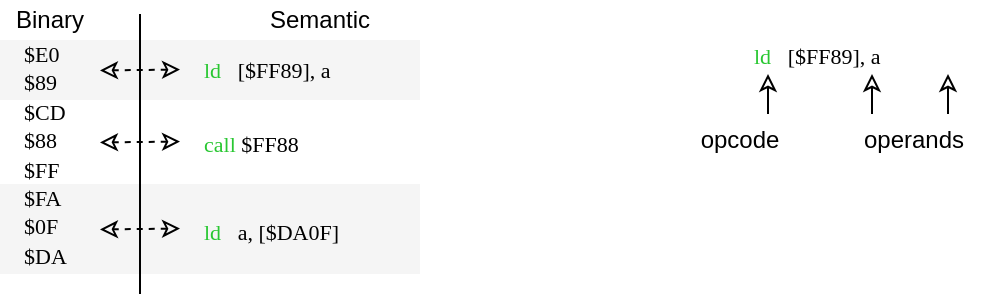 <mxfile version="14.2.9" type="device"><diagram id="0SV8qeynHY8jsPVdmu0Q" name="Page-1"><mxGraphModel dx="828" dy="595" grid="1" gridSize="10" guides="1" tooltips="1" connect="1" arrows="1" fold="1" page="1" pageScale="1" pageWidth="850" pageHeight="1100" math="0" shadow="0"><root><mxCell id="0"/><mxCell id="1" parent="0"/><mxCell id="SsLNGl6N8rhxlUf_nlJX-16" value="" style="rounded=0;whiteSpace=wrap;html=1;fillColor=#f5f5f5;fontColor=#333333;strokeColor=none;" vertex="1" parent="1"><mxGeometry x="50" y="235" width="210" height="45" as="geometry"/></mxCell><mxCell id="SsLNGl6N8rhxlUf_nlJX-15" value="" style="rounded=0;whiteSpace=wrap;html=1;strokeColor=none;" vertex="1" parent="1"><mxGeometry x="50" y="193" width="210" height="42" as="geometry"/></mxCell><mxCell id="SsLNGl6N8rhxlUf_nlJX-14" value="" style="rounded=0;whiteSpace=wrap;html=1;fillColor=#f5f5f5;fontColor=#333333;strokeColor=none;" vertex="1" parent="1"><mxGeometry x="50" y="163" width="210" height="30" as="geometry"/></mxCell><mxCell id="SsLNGl6N8rhxlUf_nlJX-1" value="&lt;span style=&quot;font-family: &amp;#34;.applesystemuifontmonospaced&amp;#34; ; font-size: 11px&quot;&gt;$E0 $89 $CD $88 $FF $FA $0F $DA&lt;/span&gt;" style="rounded=0;whiteSpace=wrap;html=1;align=left;strokeColor=none;fillColor=none;" vertex="1" parent="1"><mxGeometry x="60" y="160" width="30" height="120" as="geometry"/></mxCell><mxCell id="SsLNGl6N8rhxlUf_nlJX-3" value="&lt;p class=&quot;p1&quot; style=&quot;margin: 0px ; font-stretch: normal ; font-size: 11px ; line-height: normal ; font-family: &amp;#34;.applesystemuifontmonospaced&amp;#34;&quot;&gt;&lt;span class=&quot;s1&quot; style=&quot;color: rgb(41 , 199 , 50)&quot;&gt;ld&lt;/span&gt;&amp;nbsp; &amp;nbsp;[$FF89], a&lt;/p&gt;" style="rounded=0;whiteSpace=wrap;html=1;align=left;strokeColor=none;fillColor=none;" vertex="1" parent="1"><mxGeometry x="150" y="166.5" width="120" height="20" as="geometry"/></mxCell><mxCell id="SsLNGl6N8rhxlUf_nlJX-8" value="&lt;p class=&quot;p1&quot; style=&quot;margin: 0px ; font-stretch: normal ; font-size: 11px ; line-height: normal ; font-family: &amp;#34;.applesystemuifontmonospaced&amp;#34;&quot;&gt;&lt;span class=&quot;s1&quot; style=&quot;color: rgb(41 , 199 , 50)&quot;&gt;call&lt;/span&gt; $FF88&lt;/p&gt;" style="rounded=0;whiteSpace=wrap;html=1;align=left;strokeColor=none;fillColor=none;" vertex="1" parent="1"><mxGeometry x="150" y="204" width="120" height="20" as="geometry"/></mxCell><mxCell id="SsLNGl6N8rhxlUf_nlJX-10" value="&lt;p class=&quot;p1&quot; style=&quot;margin: 0px ; font-stretch: normal ; font-size: 11px ; line-height: normal ; font-family: &amp;#34;.applesystemuifontmonospaced&amp;#34;&quot;&gt;&lt;span class=&quot;s1&quot; style=&quot;color: rgb(41 , 199 , 50)&quot;&gt;ld&lt;/span&gt; &lt;span class=&quot;Apple-converted-space&quot;&gt;&amp;nbsp; &lt;/span&gt;a, [$DA0F]&lt;/p&gt;" style="rounded=0;whiteSpace=wrap;html=1;align=left;strokeColor=none;fillColor=none;" vertex="1" parent="1"><mxGeometry x="150" y="247.5" width="120" height="20" as="geometry"/></mxCell><mxCell id="SsLNGl6N8rhxlUf_nlJX-12" value="Binary" style="text;html=1;strokeColor=none;fillColor=none;align=center;verticalAlign=middle;whiteSpace=wrap;rounded=0;" vertex="1" parent="1"><mxGeometry x="55" y="143" width="40" height="20" as="geometry"/></mxCell><mxCell id="SsLNGl6N8rhxlUf_nlJX-13" value="Semantic" style="text;html=1;strokeColor=none;fillColor=none;align=center;verticalAlign=middle;whiteSpace=wrap;rounded=0;" vertex="1" parent="1"><mxGeometry x="190" y="143" width="40" height="20" as="geometry"/></mxCell><mxCell id="SsLNGl6N8rhxlUf_nlJX-17" value="" style="endArrow=none;html=1;" edge="1" parent="1"><mxGeometry width="50" height="50" relative="1" as="geometry"><mxPoint x="120" y="290" as="sourcePoint"/><mxPoint x="120" y="150" as="targetPoint"/></mxGeometry></mxCell><mxCell id="SsLNGl6N8rhxlUf_nlJX-19" value="" style="endArrow=classic;startArrow=classic;html=1;dashed=1;endFill=0;startFill=0;" edge="1" parent="1"><mxGeometry width="50" height="50" relative="1" as="geometry"><mxPoint x="100" y="214.25" as="sourcePoint"/><mxPoint x="140" y="213.75" as="targetPoint"/></mxGeometry></mxCell><mxCell id="SsLNGl6N8rhxlUf_nlJX-20" value="" style="endArrow=classic;startArrow=classic;html=1;dashed=1;endFill=0;startFill=0;" edge="1" parent="1"><mxGeometry width="50" height="50" relative="1" as="geometry"><mxPoint x="100" y="178.25" as="sourcePoint"/><mxPoint x="140" y="177.75" as="targetPoint"/></mxGeometry></mxCell><mxCell id="SsLNGl6N8rhxlUf_nlJX-21" value="" style="endArrow=classic;startArrow=classic;html=1;dashed=1;endFill=0;startFill=0;" edge="1" parent="1"><mxGeometry width="50" height="50" relative="1" as="geometry"><mxPoint x="100" y="257.75" as="sourcePoint"/><mxPoint x="140" y="257.25" as="targetPoint"/></mxGeometry></mxCell><mxCell id="SsLNGl6N8rhxlUf_nlJX-23" value="&lt;p class=&quot;p1&quot; style=&quot;margin: 0px ; font-stretch: normal ; font-size: 11px ; line-height: normal ; font-family: &amp;#34;.applesystemuifontmonospaced&amp;#34;&quot;&gt;&lt;span class=&quot;s1&quot; style=&quot;color: rgb(41 , 199 , 50)&quot;&gt;ld&lt;/span&gt;&amp;nbsp; &amp;nbsp;[$FF89], a&lt;/p&gt;" style="rounded=0;whiteSpace=wrap;html=1;align=left;strokeColor=none;fillColor=none;" vertex="1" parent="1"><mxGeometry x="425" y="160" width="120" height="20" as="geometry"/></mxCell><mxCell id="SsLNGl6N8rhxlUf_nlJX-24" value="opcode" style="text;html=1;strokeColor=none;fillColor=none;align=center;verticalAlign=middle;whiteSpace=wrap;rounded=0;" vertex="1" parent="1"><mxGeometry x="400" y="203" width="40" height="20" as="geometry"/></mxCell><mxCell id="SsLNGl6N8rhxlUf_nlJX-26" value="operands" style="text;html=1;strokeColor=none;fillColor=none;align=center;verticalAlign=middle;whiteSpace=wrap;rounded=0;" vertex="1" parent="1"><mxGeometry x="487" y="203" width="40" height="20" as="geometry"/></mxCell><mxCell id="SsLNGl6N8rhxlUf_nlJX-30" value="" style="endArrow=classic;html=1;endFill=0;" edge="1" parent="1"><mxGeometry width="50" height="50" relative="1" as="geometry"><mxPoint x="434" y="200" as="sourcePoint"/><mxPoint x="434" y="180" as="targetPoint"/></mxGeometry></mxCell><mxCell id="SsLNGl6N8rhxlUf_nlJX-31" value="" style="endArrow=classic;html=1;endFill=0;" edge="1" parent="1"><mxGeometry width="50" height="50" relative="1" as="geometry"><mxPoint x="486" y="200" as="sourcePoint"/><mxPoint x="486" y="180" as="targetPoint"/></mxGeometry></mxCell><mxCell id="SsLNGl6N8rhxlUf_nlJX-32" value="" style="endArrow=classic;html=1;endFill=0;" edge="1" parent="1"><mxGeometry width="50" height="50" relative="1" as="geometry"><mxPoint x="524" y="200" as="sourcePoint"/><mxPoint x="524" y="180" as="targetPoint"/></mxGeometry></mxCell></root></mxGraphModel></diagram></mxfile>